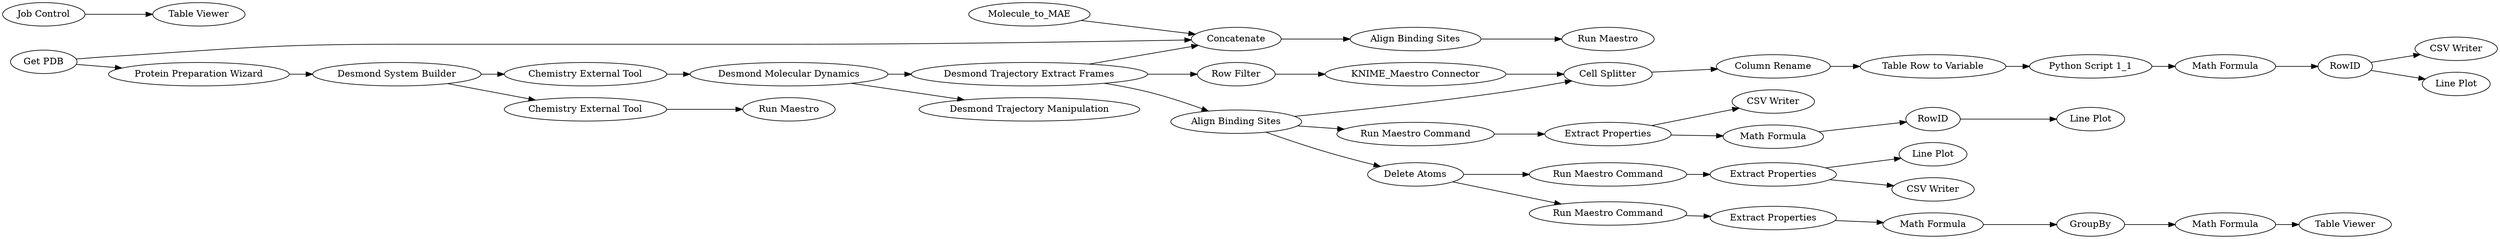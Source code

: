 digraph {
	"-7300261087353396495_8424" [label="CSV Writer"]
	"2924325704166220181_8412" [label=RowID]
	"-7300261087353396495_8407" [label="Run Maestro Command"]
	"-7300261087353396495_8408" [label="Extract Properties"]
	"-7300261087353396495_8393" [label="Extract Properties"]
	"2924325704166220181_8416" [label="Math Formula"]
	"-7300261087353396495_8412" [label=RowID]
	"-7300261087353396495_8397" [label="Math Formula"]
	"-7300261087353396495_8402" [label="Desmond Trajectory Extract Frames"]
	"-7300261087353396495_8404" [label="Extract Properties"]
	"-7300261087353396495_8422" [label="CSV Writer"]
	"-7300261087353396495_8417" [label="Math Formula"]
	"2924325704166220181_8386" [label="Column Rename"]
	"-7300261087353396495_8406" [label="Run Maestro Command"]
	"-7300261087353396495_8421" [label="Job Control"]
	"-7300261087353396495_8415" [label="Chemistry External Tool"]
	"6203178211430169335_173" [label="Align Binding Sites"]
	"-7300261087353396495_8392" [label="KNIME_Maestro Connector"]
	"-7300261087353396495_8420" [label="Chemistry External Tool"]
	"-7300261087353396495_8401" [label=GroupBy]
	"-7300261087353396495_247" [label="Run Maestro"]
	"-7300261087353396495_8426" [label="Desmond Molecular Dynamics"]
	"-7300261087353396495_8394" [label="Row Filter"]
	"-7300261087353396495_8403" [label="Line Plot"]
	"6203178211430169335_248" [label=Molecule_to_MAE]
	"-7300261087353396495_8416" [label="Math Formula"]
	"-7300261087353396495_8413" [label="Desmond Trajectory Manipulation"]
	"6203178211430169335_245" [label=Concatenate]
	"-7300261087353396495_92" [label="Get PDB"]
	"2924325704166220181_8382" [label="Python Script 1_1"]
	"-7300261087353396495_8398" [label="Line Plot"]
	"-7300261087353396495_8414" [label="Run Maestro"]
	"-7300261087353396495_8418" [label="Table Viewer"]
	"-7300261087353396495_8411" [label="Run Maestro Command"]
	"-7300261087353396495_8390" [label="Desmond System Builder"]
	"2924325704166220181_8417" [label="Cell Splitter"]
	"2924325704166220181_8385" [label="Table Row to Variable"]
	"-7300261087353396495_8423" [label="CSV Writer"]
	"-7300261087353396495_94" [label="Protein Preparation Wizard"]
	"-7300261087353396495_8409" [label="Delete Atoms"]
	"-7300261087353396495_8399" [label="Line Plot"]
	"-7300261087353396495_8400" [label="Table Viewer"]
	"-7300261087353396495_8405" [label="Align Binding Sites"]
	"2924325704166220181_8386" -> "2924325704166220181_8385"
	"6203178211430169335_248" -> "6203178211430169335_245"
	"-7300261087353396495_8402" -> "-7300261087353396495_8405"
	"-7300261087353396495_8426" -> "-7300261087353396495_8413"
	"-7300261087353396495_8421" -> "-7300261087353396495_8418"
	"-7300261087353396495_8417" -> "-7300261087353396495_8401"
	"-7300261087353396495_8390" -> "-7300261087353396495_8420"
	"-7300261087353396495_92" -> "6203178211430169335_245"
	"-7300261087353396495_8416" -> "-7300261087353396495_8412"
	"-7300261087353396495_8407" -> "-7300261087353396495_8404"
	"-7300261087353396495_8426" -> "-7300261087353396495_8402"
	"-7300261087353396495_8406" -> "-7300261087353396495_8393"
	"-7300261087353396495_8402" -> "6203178211430169335_245"
	"-7300261087353396495_8401" -> "-7300261087353396495_8397"
	"-7300261087353396495_8409" -> "-7300261087353396495_8407"
	"-7300261087353396495_8408" -> "-7300261087353396495_8424"
	"-7300261087353396495_8404" -> "-7300261087353396495_8398"
	"-7300261087353396495_8393" -> "-7300261087353396495_8417"
	"-7300261087353396495_8405" -> "2924325704166220181_8417"
	"-7300261087353396495_8408" -> "-7300261087353396495_8416"
	"2924325704166220181_8385" -> "2924325704166220181_8382"
	"6203178211430169335_173" -> "-7300261087353396495_247"
	"-7300261087353396495_8404" -> "-7300261087353396495_8423"
	"-7300261087353396495_8394" -> "-7300261087353396495_8392"
	"-7300261087353396495_8412" -> "-7300261087353396495_8399"
	"2924325704166220181_8417" -> "2924325704166220181_8386"
	"-7300261087353396495_8415" -> "-7300261087353396495_8426"
	"-7300261087353396495_92" -> "-7300261087353396495_94"
	"-7300261087353396495_8405" -> "-7300261087353396495_8409"
	"-7300261087353396495_8420" -> "-7300261087353396495_8414"
	"-7300261087353396495_8402" -> "-7300261087353396495_8394"
	"6203178211430169335_245" -> "6203178211430169335_173"
	"2924325704166220181_8416" -> "2924325704166220181_8412"
	"-7300261087353396495_8411" -> "-7300261087353396495_8408"
	"2924325704166220181_8412" -> "-7300261087353396495_8403"
	"-7300261087353396495_94" -> "-7300261087353396495_8390"
	"2924325704166220181_8382" -> "2924325704166220181_8416"
	"-7300261087353396495_8409" -> "-7300261087353396495_8406"
	"-7300261087353396495_8405" -> "-7300261087353396495_8411"
	"-7300261087353396495_8397" -> "-7300261087353396495_8400"
	"2924325704166220181_8412" -> "-7300261087353396495_8422"
	"-7300261087353396495_8392" -> "2924325704166220181_8417"
	"-7300261087353396495_8390" -> "-7300261087353396495_8415"
	rankdir=LR
}
